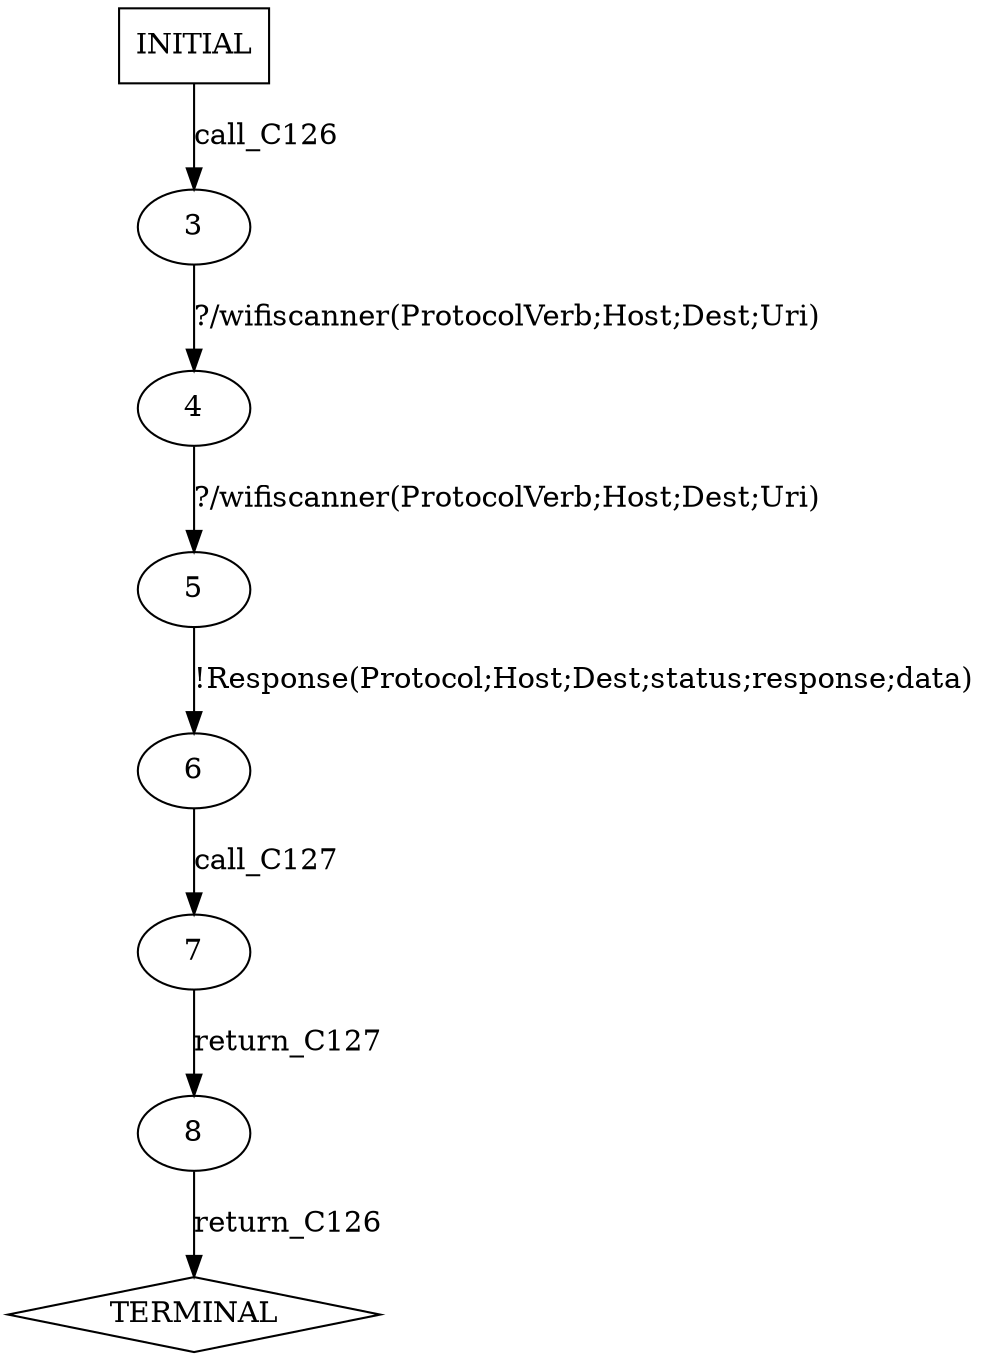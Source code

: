 digraph G {
  0 [label="INITIAL",shape=box];
  1 [label="TERMINAL",shape=diamond];
  3 [label="3"];
  4 [label="4"];
  5 [label="5"];
  6 [label="6"];
  7 [label="7"];
  8 [label="8"];
0->3  [label="call_C126"];
3->4 [label="?/wifiscanner(ProtocolVerb;Host;Dest;Uri)"];
4->5 [label="?/wifiscanner(ProtocolVerb;Host;Dest;Uri)"];
5->6 [label="!Response(Protocol;Host;Dest;status;response;data)"];
6->7  [label="call_C127"];
7->8  [label="return_C127"];
8->1  [label="return_C126"];
}
